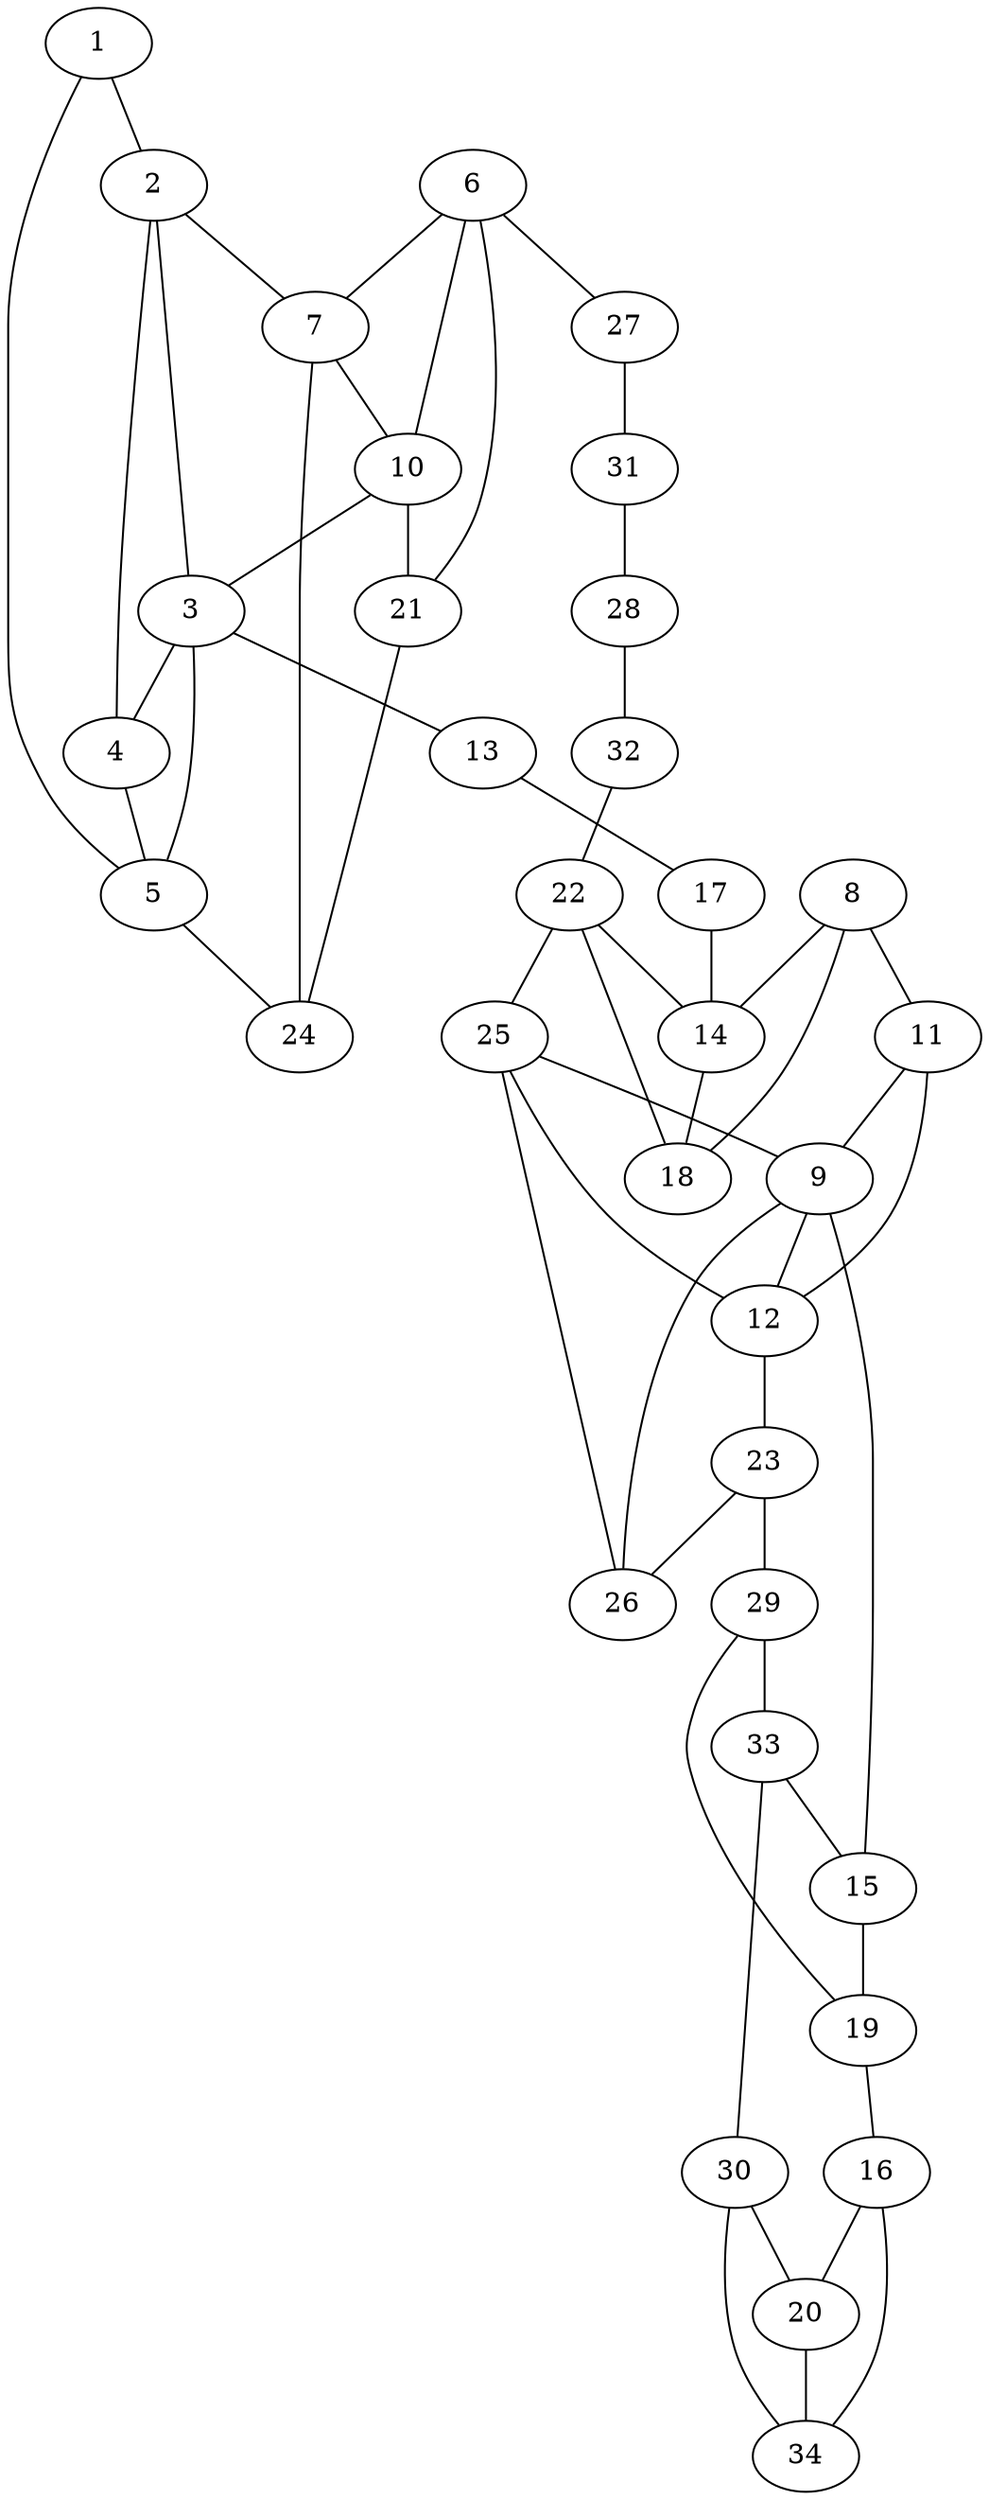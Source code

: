 graph pdb1bsr {
	1	 [aaLength=11,
		sequence=SAAAKFERQHM,
		type=0];
	2	 [aaLength=13,
		sequence=SSNYCNLMMCCRK,
		type=0];
	1 -- 2	 [distance0="25.53572",
		frequency=1,
		type0=2];
	5	 [aaLength=13,
		sequence=SSNYCNLMMCCRK,
		type=0];
	1 -- 5	 [distance0="25.19381",
		frequency=1,
		type0=1];
	7	 [aaLength=7,
		sequence=PVNTFVH,
		type=1];
	2 -- 7	 [distance0="7.0",
		frequency=1,
		type0=4];
	3	 [aaLength=11,
		sequence=SLADVKAVCSQ,
		type=0];
	3 -- 2	 [distance0="37.85912",
		frequency=1,
		type0=2];
	13	 [aaLength=4,
		sequence=KKVT,
		type=1];
	3 -- 13	 [distance0="0.0",
		frequency=1,
		type0=5];
	4	 [aaLength=11,
		sequence=SAAAKFERQHM,
		type=0];
	3 -- 4	 [distance0="47.93803",
		frequency=1,
		type0=3];
	3 -- 5	 [distance0="37.26193",
		frequency=1,
		type0=1];
	4 -- 2	 [distance0="25.13085",
		frequency=1,
		type0=1];
	4 -- 5	 [distance0="25.31268",
		distance1="8.0",
		frequency=2,
		type0=2,
		type1=4];
	24	 [aaLength=7,
		sequence=PVNTFVH,
		type=1];
	5 -- 24	 [distance0="7.0",
		frequency=1,
		type0=4];
	6	 [aaLength=11,
		sequence=SLADVKAVCSQ,
		type=0];
	6 -- 7	 [distance0="18.23158",
		frequency=1,
		type0=1];
	10	 [aaLength=7,
		sequence=PVNTFVH,
		type=1];
	6 -- 10	 [distance0="18.23158",
		frequency=1,
		type0=2];
	21	 [aaLength=7,
		sequence=PVNTFVH,
		type=1];
	6 -- 21	 [distance0="18.23158",
		frequency=1,
		type0=3];
	27	 [aaLength=4,
		sequence=KKVT,
		type=1];
	6 -- 27	 [distance0="0.0",
		frequency=1,
		type0=5];
	7 -- 10	 [distance0="0.0",
		distance1="0.0",
		frequency=2,
		type0=1,
		type1=5];
	8	 [aaLength=9,
		sequence=MRITDCRET,
		type=1];
	11	 [aaLength=2,
		sequence=SK,
		type=1];
	8 -- 11	 [distance0="2.0",
		frequency=1,
		type0=4];
	14	 [aaLength=5,
		sequence=NCYQS,
		type=1];
	8 -- 14	 [distance0="8.0",
		frequency=1,
		type0=2];
	18	 [aaLength=5,
		sequence=NCYQS,
		type=1];
	8 -- 18	 [distance0="8.0",
		frequency=1,
		type0=3];
	9	 [aaLength=11,
		sequence=NCAYKTTQVEK,
		type=1];
	12	 [aaLength=11,
		sequence=NCAYKTTQVEK,
		type=1];
	9 -- 12	 [distance0="0.0",
		frequency=1,
		type0=1];
	15	 [aaLength=9,
		sequence=HIIVACGGK,
		type=1];
	9 -- 15	 [distance0="0.0",
		frequency=1,
		type0=5];
	10 -- 3	 [distance0="1.0",
		frequency=1,
		type0=4];
	10 -- 21	 [distance0="0.0",
		frequency=1,
		type0=2];
	11 -- 9	 [distance0="4.0",
		frequency=1,
		type0=2];
	11 -- 12	 [distance0="4.0",
		distance1="2.0",
		frequency=2,
		type0=3,
		type1=4];
	23	 [aaLength=11,
		sequence=NCAYKTTQVEK,
		type=1];
	12 -- 23	 [distance0="0.0",
		frequency=1,
		type0=2];
	17	 [aaLength=4,
		sequence=KKVT,
		type=1];
	13 -- 17	 [distance0="0.0",
		frequency=1,
		type0=5];
	14 -- 18	 [distance0="0.0",
		frequency=1,
		type0=5];
	19	 [aaLength=9,
		sequence=HIIVACGGK,
		type=1];
	15 -- 19	 [distance0="0.0",
		distance1="0.0",
		frequency=2,
		type0=1,
		type1=5];
	16	 [aaLength=6,
		sequence=PSVPVH,
		type=1];
	20	 [aaLength=4,
		sequence=DASV,
		type=1];
	16 -- 20	 [distance0="7.0",
		distance1="1.0",
		frequency=2,
		type0=2,
		type1=4];
	17 -- 14	 [distance0="6.0",
		frequency=1,
		type0=4];
	19 -- 16	 [distance0="0.0",
		frequency=1,
		type0=5];
	29	 [aaLength=9,
		sequence=HIIVACGGK,
		type=1];
	19 -- 29	 [distance0="0.0",
		frequency=1,
		type0=2];
	34	 [aaLength=4,
		sequence=DASV,
		type=1];
	20 -- 34	 [distance0="0.0",
		frequency=1,
		type0=1];
	21 -- 24	 [distance0="0.0",
		frequency=1,
		type0=3];
	22	 [aaLength=9,
		sequence=MRITDCRET,
		type=1];
	22 -- 14	 [distance0="8.0",
		frequency=1,
		type0=2];
	22 -- 18	 [distance0="8.0",
		frequency=1,
		type0=3];
	25	 [aaLength=2,
		sequence=SK,
		type=1];
	22 -- 25	 [distance0="2.0",
		frequency=1,
		type0=4];
	26	 [aaLength=11,
		sequence=NCAYKTTQVEK,
		type=1];
	23 -- 26	 [distance0="0.0",
		frequency=1,
		type0=3];
	23 -- 29	 [distance0="0.0",
		frequency=1,
		type0=5];
	24 -- 7	 [distance0="0.0",
		frequency=1,
		type0=1];
	25 -- 9	 [distance0="4.0",
		frequency=1,
		type0=2];
	25 -- 12	 [distance0="4.0",
		frequency=1,
		type0=3];
	25 -- 26	 [distance0="2.0",
		frequency=1,
		type0=4];
	26 -- 9	 [distance0="0.0",
		frequency=1,
		type0=1];
	31	 [aaLength=4,
		sequence=KKVT,
		type=1];
	27 -- 31	 [distance0="0.0",
		frequency=1,
		type0=5];
	28	 [aaLength=5,
		sequence=NCYQS,
		type=1];
	32	 [aaLength=5,
		sequence=NCYQS,
		type=1];
	28 -- 32	 [distance0="0.0",
		frequency=1,
		type0=5];
	33	 [aaLength=9,
		sequence=HIIVACGGK,
		type=1];
	29 -- 33	 [distance0="0.0",
		distance1="0.0",
		frequency=2,
		type0=3,
		type1=5];
	30	 [aaLength=6,
		sequence=PSVPVH,
		type=1];
	30 -- 20	 [distance0="7.0",
		frequency=1,
		type0=2];
	30 -- 34	 [distance0="7.0",
		distance1="1.0",
		frequency=2,
		type0=3,
		type1=4];
	31 -- 28	 [distance0="6.0",
		frequency=1,
		type0=4];
	32 -- 22	 [distance0="3.0",
		frequency=1,
		type0=4];
	33 -- 15	 [distance0="0.0",
		frequency=1,
		type0=1];
	33 -- 30	 [distance0="0.0",
		frequency=1,
		type0=5];
	34 -- 16	 [distance0="7.0",
		frequency=1,
		type0=2];
}
